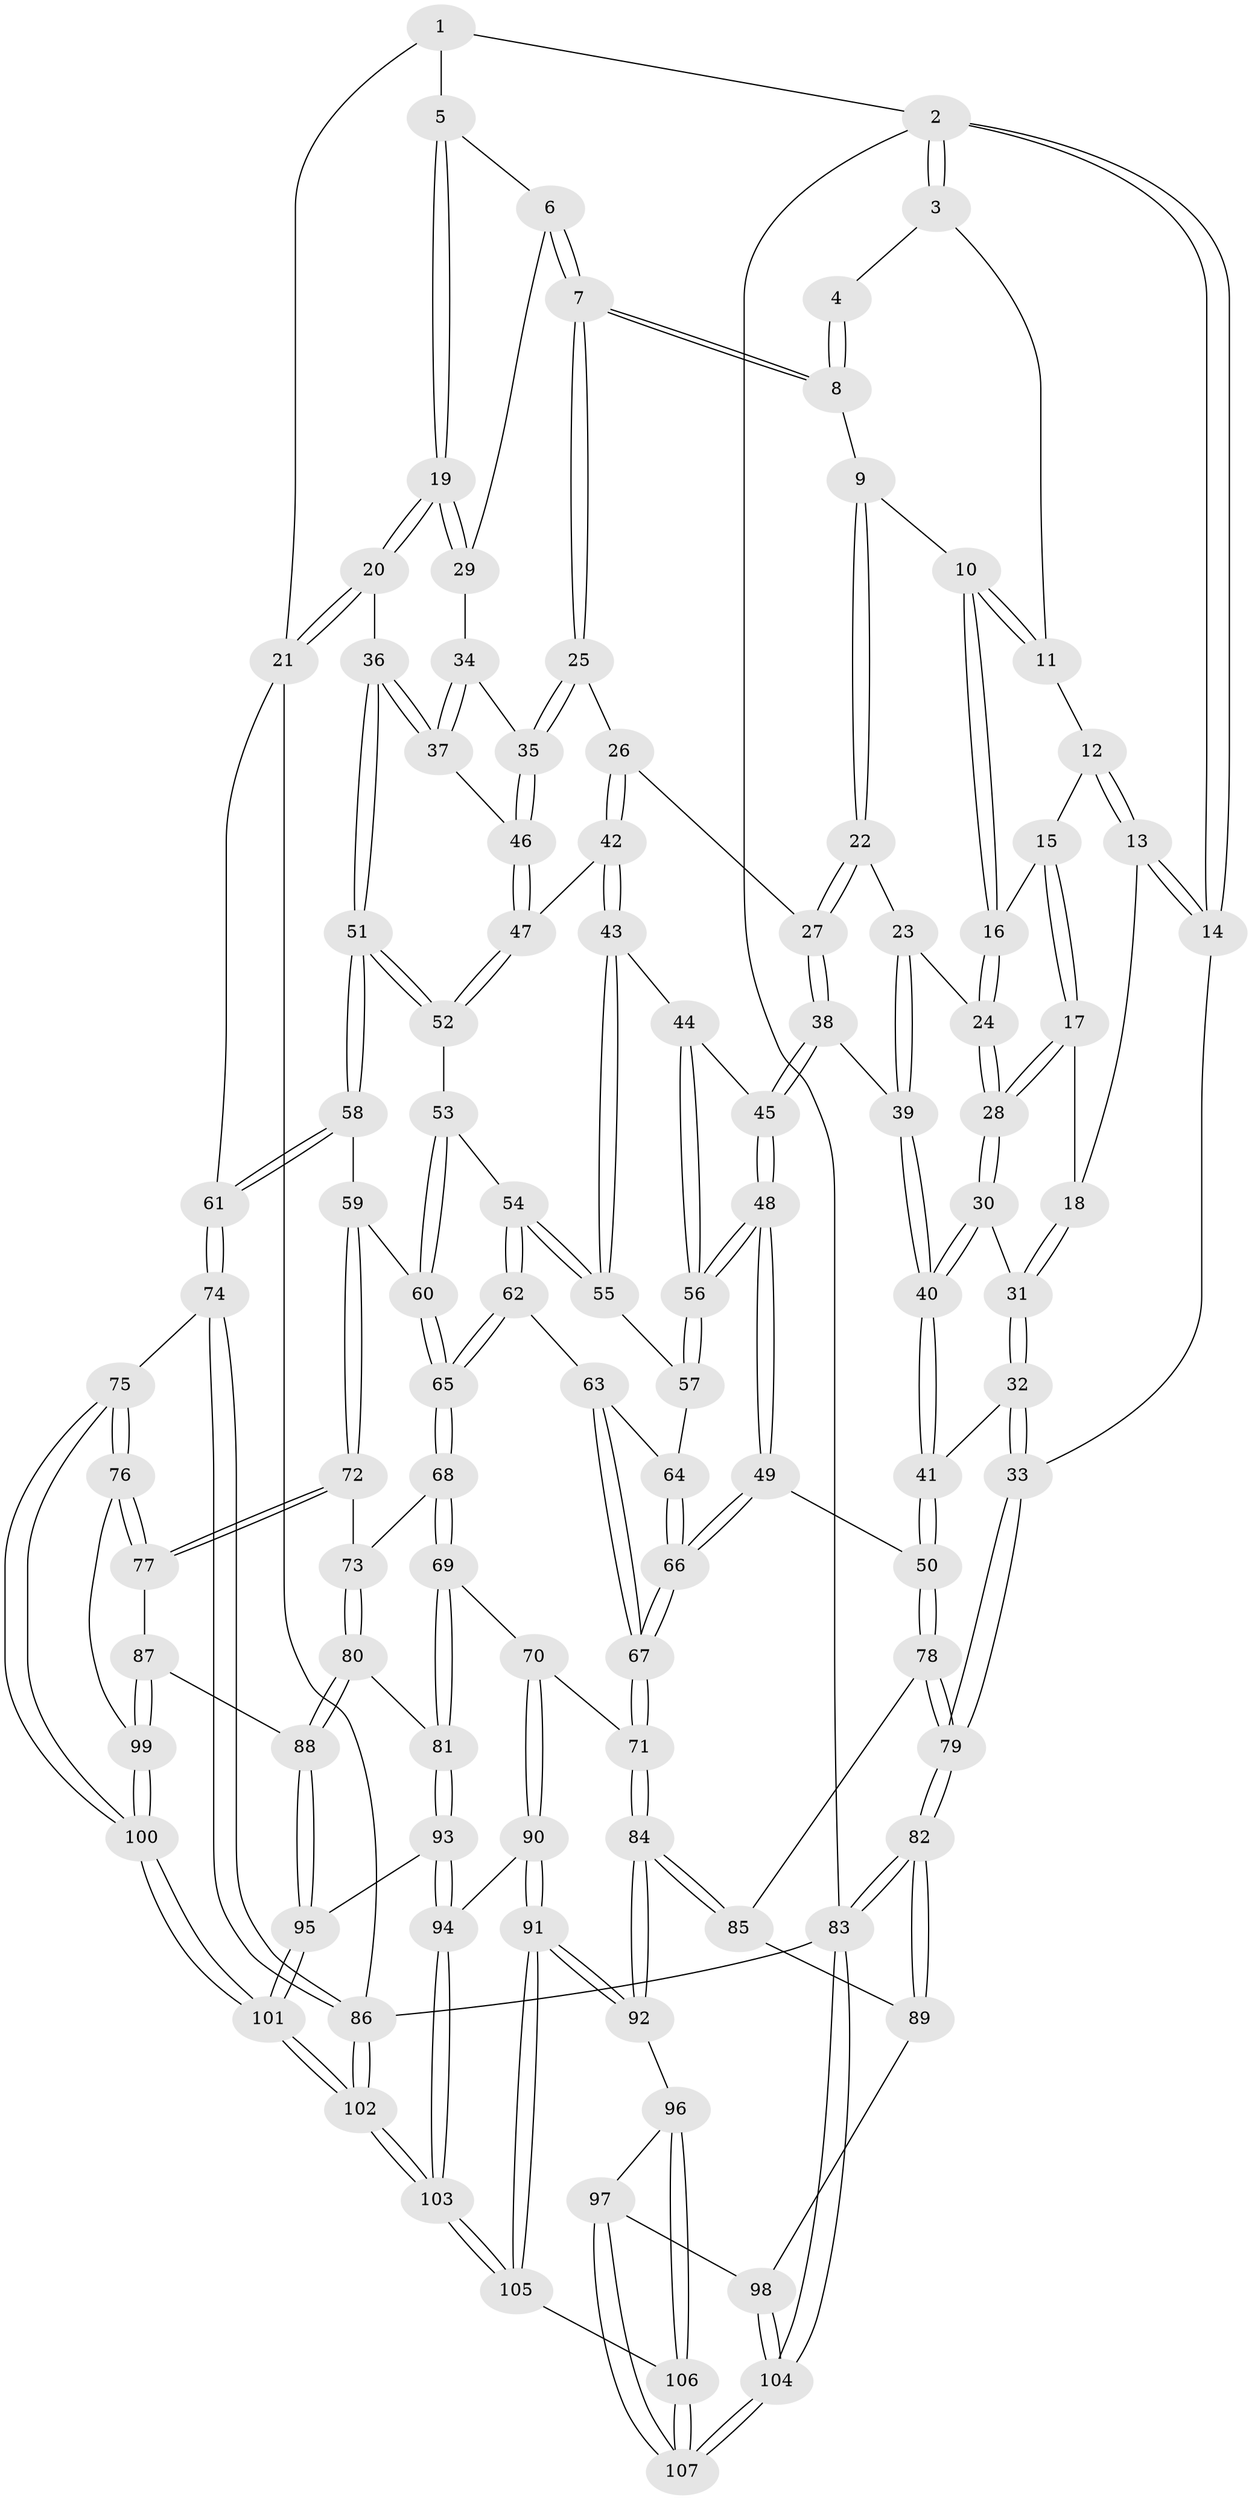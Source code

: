 // Generated by graph-tools (version 1.1) at 2025/11/02/27/25 16:11:55]
// undirected, 107 vertices, 264 edges
graph export_dot {
graph [start="1"]
  node [color=gray90,style=filled];
  1 [pos="+0.8533032744512336+0"];
  2 [pos="+0+0"];
  3 [pos="+0.11325240801390853+0"];
  4 [pos="+0.5154283150607732+0"];
  5 [pos="+0.8544442075981865+0.03828997495049785"];
  6 [pos="+0.7515742976390096+0.13209432704508395"];
  7 [pos="+0.6402943818392979+0.19853890712154595"];
  8 [pos="+0.5219963588358977+0"];
  9 [pos="+0.39118630150083494+0.1300913543925106"];
  10 [pos="+0.37744593088595324+0.13248642838069782"];
  11 [pos="+0.12604589676778977+0"];
  12 [pos="+0.13936583120575596+0"];
  13 [pos="+0.01070434101785744+0.19449500719706506"];
  14 [pos="+0+0.3074458964903747"];
  15 [pos="+0.14086098686098708+0"];
  16 [pos="+0.31821346152100827+0.15265115475974173"];
  17 [pos="+0.15849939959930368+0.17430651575501446"];
  18 [pos="+0.13127560498392923+0.1887059362993835"];
  19 [pos="+0.9905855383664217+0.19065900711113215"];
  20 [pos="+1+0.2335604722371336"];
  21 [pos="+1+0.23462544725578352"];
  22 [pos="+0.4378913207772198+0.24317596684379766"];
  23 [pos="+0.2778255415775132+0.24826435662557553"];
  24 [pos="+0.25863005270228884+0.2339868475010555"];
  25 [pos="+0.639674016845261+0.2041400921790635"];
  26 [pos="+0.47099117597803064+0.27024719819223936"];
  27 [pos="+0.46489454455873513+0.2694475519757681"];
  28 [pos="+0.24302537004072472+0.2359431547330781"];
  29 [pos="+0.885237817419066+0.245776121788584"];
  30 [pos="+0.22645401998877557+0.26667646235929354"];
  31 [pos="+0.09395725034796863+0.28952708598864274"];
  32 [pos="+0+0.4732165047060451"];
  33 [pos="+0+0.4545640412779719"];
  34 [pos="+0.8738592584615013+0.2560757714314672"];
  35 [pos="+0.6546944173059803+0.23568305749335353"];
  36 [pos="+0.8609704471389574+0.4455308739279028"];
  37 [pos="+0.8410287130191859+0.3673611517785639"];
  38 [pos="+0.36264452080610765+0.35685889727239006"];
  39 [pos="+0.35088640215385175+0.3541490918839323"];
  40 [pos="+0.13538141178523003+0.5007342882623945"];
  41 [pos="+0.12197928743083299+0.5189757057914782"];
  42 [pos="+0.5001259997606569+0.40124903569909587"];
  43 [pos="+0.4900214109324862+0.4189069067794706"];
  44 [pos="+0.4870156441771519+0.41890315072140794"];
  45 [pos="+0.39244660081288163+0.4052989798696735"];
  46 [pos="+0.6547559117032918+0.2359906682246292"];
  47 [pos="+0.6450577237205719+0.35892223961888825"];
  48 [pos="+0.3615194519470178+0.5156519963611658"];
  49 [pos="+0.23592422511333547+0.5802067915262238"];
  50 [pos="+0.17596003064945145+0.5796430251907888"];
  51 [pos="+0.8589808641935651+0.4528243253052945"];
  52 [pos="+0.6498248751905917+0.3721234263115896"];
  53 [pos="+0.6395018856851346+0.4517851559385595"];
  54 [pos="+0.5301199066917565+0.5084040171383107"];
  55 [pos="+0.5204808331273898+0.502459356179083"];
  56 [pos="+0.3821131329928474+0.5184469118849933"];
  57 [pos="+0.43053512035385344+0.5316374968218712"];
  58 [pos="+0.8601866706712964+0.4656396234985772"];
  59 [pos="+0.8215650921555276+0.5598062835996199"];
  60 [pos="+0.6888552707205048+0.5227695083550367"];
  61 [pos="+1+0.5386910593230126"];
  62 [pos="+0.5473787950776818+0.5631230127673454"];
  63 [pos="+0.47150357658006686+0.5883755079893421"];
  64 [pos="+0.43486487249241845+0.5474264080976116"];
  65 [pos="+0.5820343122877737+0.6234600334960754"];
  66 [pos="+0.42840481429718524+0.692455440988439"];
  67 [pos="+0.4340861766599511+0.6974850423964857"];
  68 [pos="+0.5820432812134655+0.6277430390569856"];
  69 [pos="+0.4992672317510406+0.7159261716186481"];
  70 [pos="+0.4716875639620597+0.7256614949616046"];
  71 [pos="+0.45583939898574477+0.7235439825813206"];
  72 [pos="+0.8370466122225667+0.6567727568464935"];
  73 [pos="+0.686287436684764+0.6817550847063504"];
  74 [pos="+1+0.7758123775756439"];
  75 [pos="+1+0.7659142238015433"];
  76 [pos="+1+0.7489718585148057"];
  77 [pos="+0.8607932360555508+0.6868846907295908"];
  78 [pos="+0.17381680846338457+0.6357809808096418"];
  79 [pos="+0+0.9772373724436966"];
  80 [pos="+0.6431381625955401+0.7838554853998009"];
  81 [pos="+0.6305829160435349+0.7945758929810829"];
  82 [pos="+0+1"];
  83 [pos="+0+1"];
  84 [pos="+0.33954402658573557+0.8416847468104209"];
  85 [pos="+0.1747979342252437+0.6585952943607218"];
  86 [pos="+1+1"];
  87 [pos="+0.7982584429824908+0.7871937888275125"];
  88 [pos="+0.7869609722123585+0.801331650556844"];
  89 [pos="+0.13617241767474836+0.7603126229102267"];
  90 [pos="+0.5108536736700794+0.8478052680866432"];
  91 [pos="+0.4412988849353756+0.9588461945788231"];
  92 [pos="+0.3372601713939216+0.8586138263883182"];
  93 [pos="+0.6282291875969704+0.8510929633020817"];
  94 [pos="+0.6179488162428686+0.8791743432712409"];
  95 [pos="+0.7745340354286265+0.8368091109551651"];
  96 [pos="+0.2992316810564407+0.8842943194719599"];
  97 [pos="+0.26831604253642866+0.8975643501323929"];
  98 [pos="+0.18263676203328089+0.8784511811723922"];
  99 [pos="+0.8670840750760278+0.8852948799452386"];
  100 [pos="+0.7979434734324067+1"];
  101 [pos="+0.7679031268891704+1"];
  102 [pos="+0.7145582168090107+1"];
  103 [pos="+0.6822007269189369+1"];
  104 [pos="+0+1"];
  105 [pos="+0.5182041874658936+1"];
  106 [pos="+0.3604492027623892+1"];
  107 [pos="+0.14644601444512578+1"];
  1 -- 2;
  1 -- 5;
  1 -- 21;
  2 -- 3;
  2 -- 3;
  2 -- 14;
  2 -- 14;
  2 -- 83;
  3 -- 4;
  3 -- 11;
  4 -- 8;
  4 -- 8;
  5 -- 6;
  5 -- 19;
  5 -- 19;
  6 -- 7;
  6 -- 7;
  6 -- 29;
  7 -- 8;
  7 -- 8;
  7 -- 25;
  7 -- 25;
  8 -- 9;
  9 -- 10;
  9 -- 22;
  9 -- 22;
  10 -- 11;
  10 -- 11;
  10 -- 16;
  10 -- 16;
  11 -- 12;
  12 -- 13;
  12 -- 13;
  12 -- 15;
  13 -- 14;
  13 -- 14;
  13 -- 18;
  14 -- 33;
  15 -- 16;
  15 -- 17;
  15 -- 17;
  16 -- 24;
  16 -- 24;
  17 -- 18;
  17 -- 28;
  17 -- 28;
  18 -- 31;
  18 -- 31;
  19 -- 20;
  19 -- 20;
  19 -- 29;
  19 -- 29;
  20 -- 21;
  20 -- 21;
  20 -- 36;
  21 -- 61;
  21 -- 86;
  22 -- 23;
  22 -- 27;
  22 -- 27;
  23 -- 24;
  23 -- 39;
  23 -- 39;
  24 -- 28;
  24 -- 28;
  25 -- 26;
  25 -- 35;
  25 -- 35;
  26 -- 27;
  26 -- 42;
  26 -- 42;
  27 -- 38;
  27 -- 38;
  28 -- 30;
  28 -- 30;
  29 -- 34;
  30 -- 31;
  30 -- 40;
  30 -- 40;
  31 -- 32;
  31 -- 32;
  32 -- 33;
  32 -- 33;
  32 -- 41;
  33 -- 79;
  33 -- 79;
  34 -- 35;
  34 -- 37;
  34 -- 37;
  35 -- 46;
  35 -- 46;
  36 -- 37;
  36 -- 37;
  36 -- 51;
  36 -- 51;
  37 -- 46;
  38 -- 39;
  38 -- 45;
  38 -- 45;
  39 -- 40;
  39 -- 40;
  40 -- 41;
  40 -- 41;
  41 -- 50;
  41 -- 50;
  42 -- 43;
  42 -- 43;
  42 -- 47;
  43 -- 44;
  43 -- 55;
  43 -- 55;
  44 -- 45;
  44 -- 56;
  44 -- 56;
  45 -- 48;
  45 -- 48;
  46 -- 47;
  46 -- 47;
  47 -- 52;
  47 -- 52;
  48 -- 49;
  48 -- 49;
  48 -- 56;
  48 -- 56;
  49 -- 50;
  49 -- 66;
  49 -- 66;
  50 -- 78;
  50 -- 78;
  51 -- 52;
  51 -- 52;
  51 -- 58;
  51 -- 58;
  52 -- 53;
  53 -- 54;
  53 -- 60;
  53 -- 60;
  54 -- 55;
  54 -- 55;
  54 -- 62;
  54 -- 62;
  55 -- 57;
  56 -- 57;
  56 -- 57;
  57 -- 64;
  58 -- 59;
  58 -- 61;
  58 -- 61;
  59 -- 60;
  59 -- 72;
  59 -- 72;
  60 -- 65;
  60 -- 65;
  61 -- 74;
  61 -- 74;
  62 -- 63;
  62 -- 65;
  62 -- 65;
  63 -- 64;
  63 -- 67;
  63 -- 67;
  64 -- 66;
  64 -- 66;
  65 -- 68;
  65 -- 68;
  66 -- 67;
  66 -- 67;
  67 -- 71;
  67 -- 71;
  68 -- 69;
  68 -- 69;
  68 -- 73;
  69 -- 70;
  69 -- 81;
  69 -- 81;
  70 -- 71;
  70 -- 90;
  70 -- 90;
  71 -- 84;
  71 -- 84;
  72 -- 73;
  72 -- 77;
  72 -- 77;
  73 -- 80;
  73 -- 80;
  74 -- 75;
  74 -- 86;
  74 -- 86;
  75 -- 76;
  75 -- 76;
  75 -- 100;
  75 -- 100;
  76 -- 77;
  76 -- 77;
  76 -- 99;
  77 -- 87;
  78 -- 79;
  78 -- 79;
  78 -- 85;
  79 -- 82;
  79 -- 82;
  80 -- 81;
  80 -- 88;
  80 -- 88;
  81 -- 93;
  81 -- 93;
  82 -- 83;
  82 -- 83;
  82 -- 89;
  82 -- 89;
  83 -- 104;
  83 -- 104;
  83 -- 86;
  84 -- 85;
  84 -- 85;
  84 -- 92;
  84 -- 92;
  85 -- 89;
  86 -- 102;
  86 -- 102;
  87 -- 88;
  87 -- 99;
  87 -- 99;
  88 -- 95;
  88 -- 95;
  89 -- 98;
  90 -- 91;
  90 -- 91;
  90 -- 94;
  91 -- 92;
  91 -- 92;
  91 -- 105;
  91 -- 105;
  92 -- 96;
  93 -- 94;
  93 -- 94;
  93 -- 95;
  94 -- 103;
  94 -- 103;
  95 -- 101;
  95 -- 101;
  96 -- 97;
  96 -- 106;
  96 -- 106;
  97 -- 98;
  97 -- 107;
  97 -- 107;
  98 -- 104;
  98 -- 104;
  99 -- 100;
  99 -- 100;
  100 -- 101;
  100 -- 101;
  101 -- 102;
  101 -- 102;
  102 -- 103;
  102 -- 103;
  103 -- 105;
  103 -- 105;
  104 -- 107;
  104 -- 107;
  105 -- 106;
  106 -- 107;
  106 -- 107;
}
